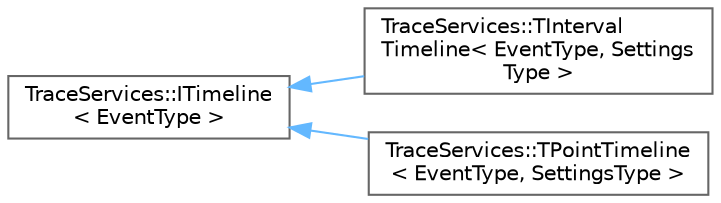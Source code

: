digraph "Graphical Class Hierarchy"
{
 // INTERACTIVE_SVG=YES
 // LATEX_PDF_SIZE
  bgcolor="transparent";
  edge [fontname=Helvetica,fontsize=10,labelfontname=Helvetica,labelfontsize=10];
  node [fontname=Helvetica,fontsize=10,shape=box,height=0.2,width=0.4];
  rankdir="LR";
  Node0 [id="Node000000",label="TraceServices::ITimeline\l\< EventType \>",height=0.2,width=0.4,color="grey40", fillcolor="white", style="filled",URL="$d4/def/classTraceServices_1_1ITimeline.html",tooltip=" "];
  Node0 -> Node1 [id="edge8352_Node000000_Node000001",dir="back",color="steelblue1",style="solid",tooltip=" "];
  Node1 [id="Node000001",label="TraceServices::TInterval\lTimeline\< EventType, Settings\lType \>",height=0.2,width=0.4,color="grey40", fillcolor="white", style="filled",URL="$d7/d4d/classTraceServices_1_1TIntervalTimeline.html",tooltip=" "];
  Node0 -> Node2 [id="edge8353_Node000000_Node000002",dir="back",color="steelblue1",style="solid",tooltip=" "];
  Node2 [id="Node000002",label="TraceServices::TPointTimeline\l\< EventType, SettingsType \>",height=0.2,width=0.4,color="grey40", fillcolor="white", style="filled",URL="$da/daa/classTraceServices_1_1TPointTimeline.html",tooltip=" "];
}
